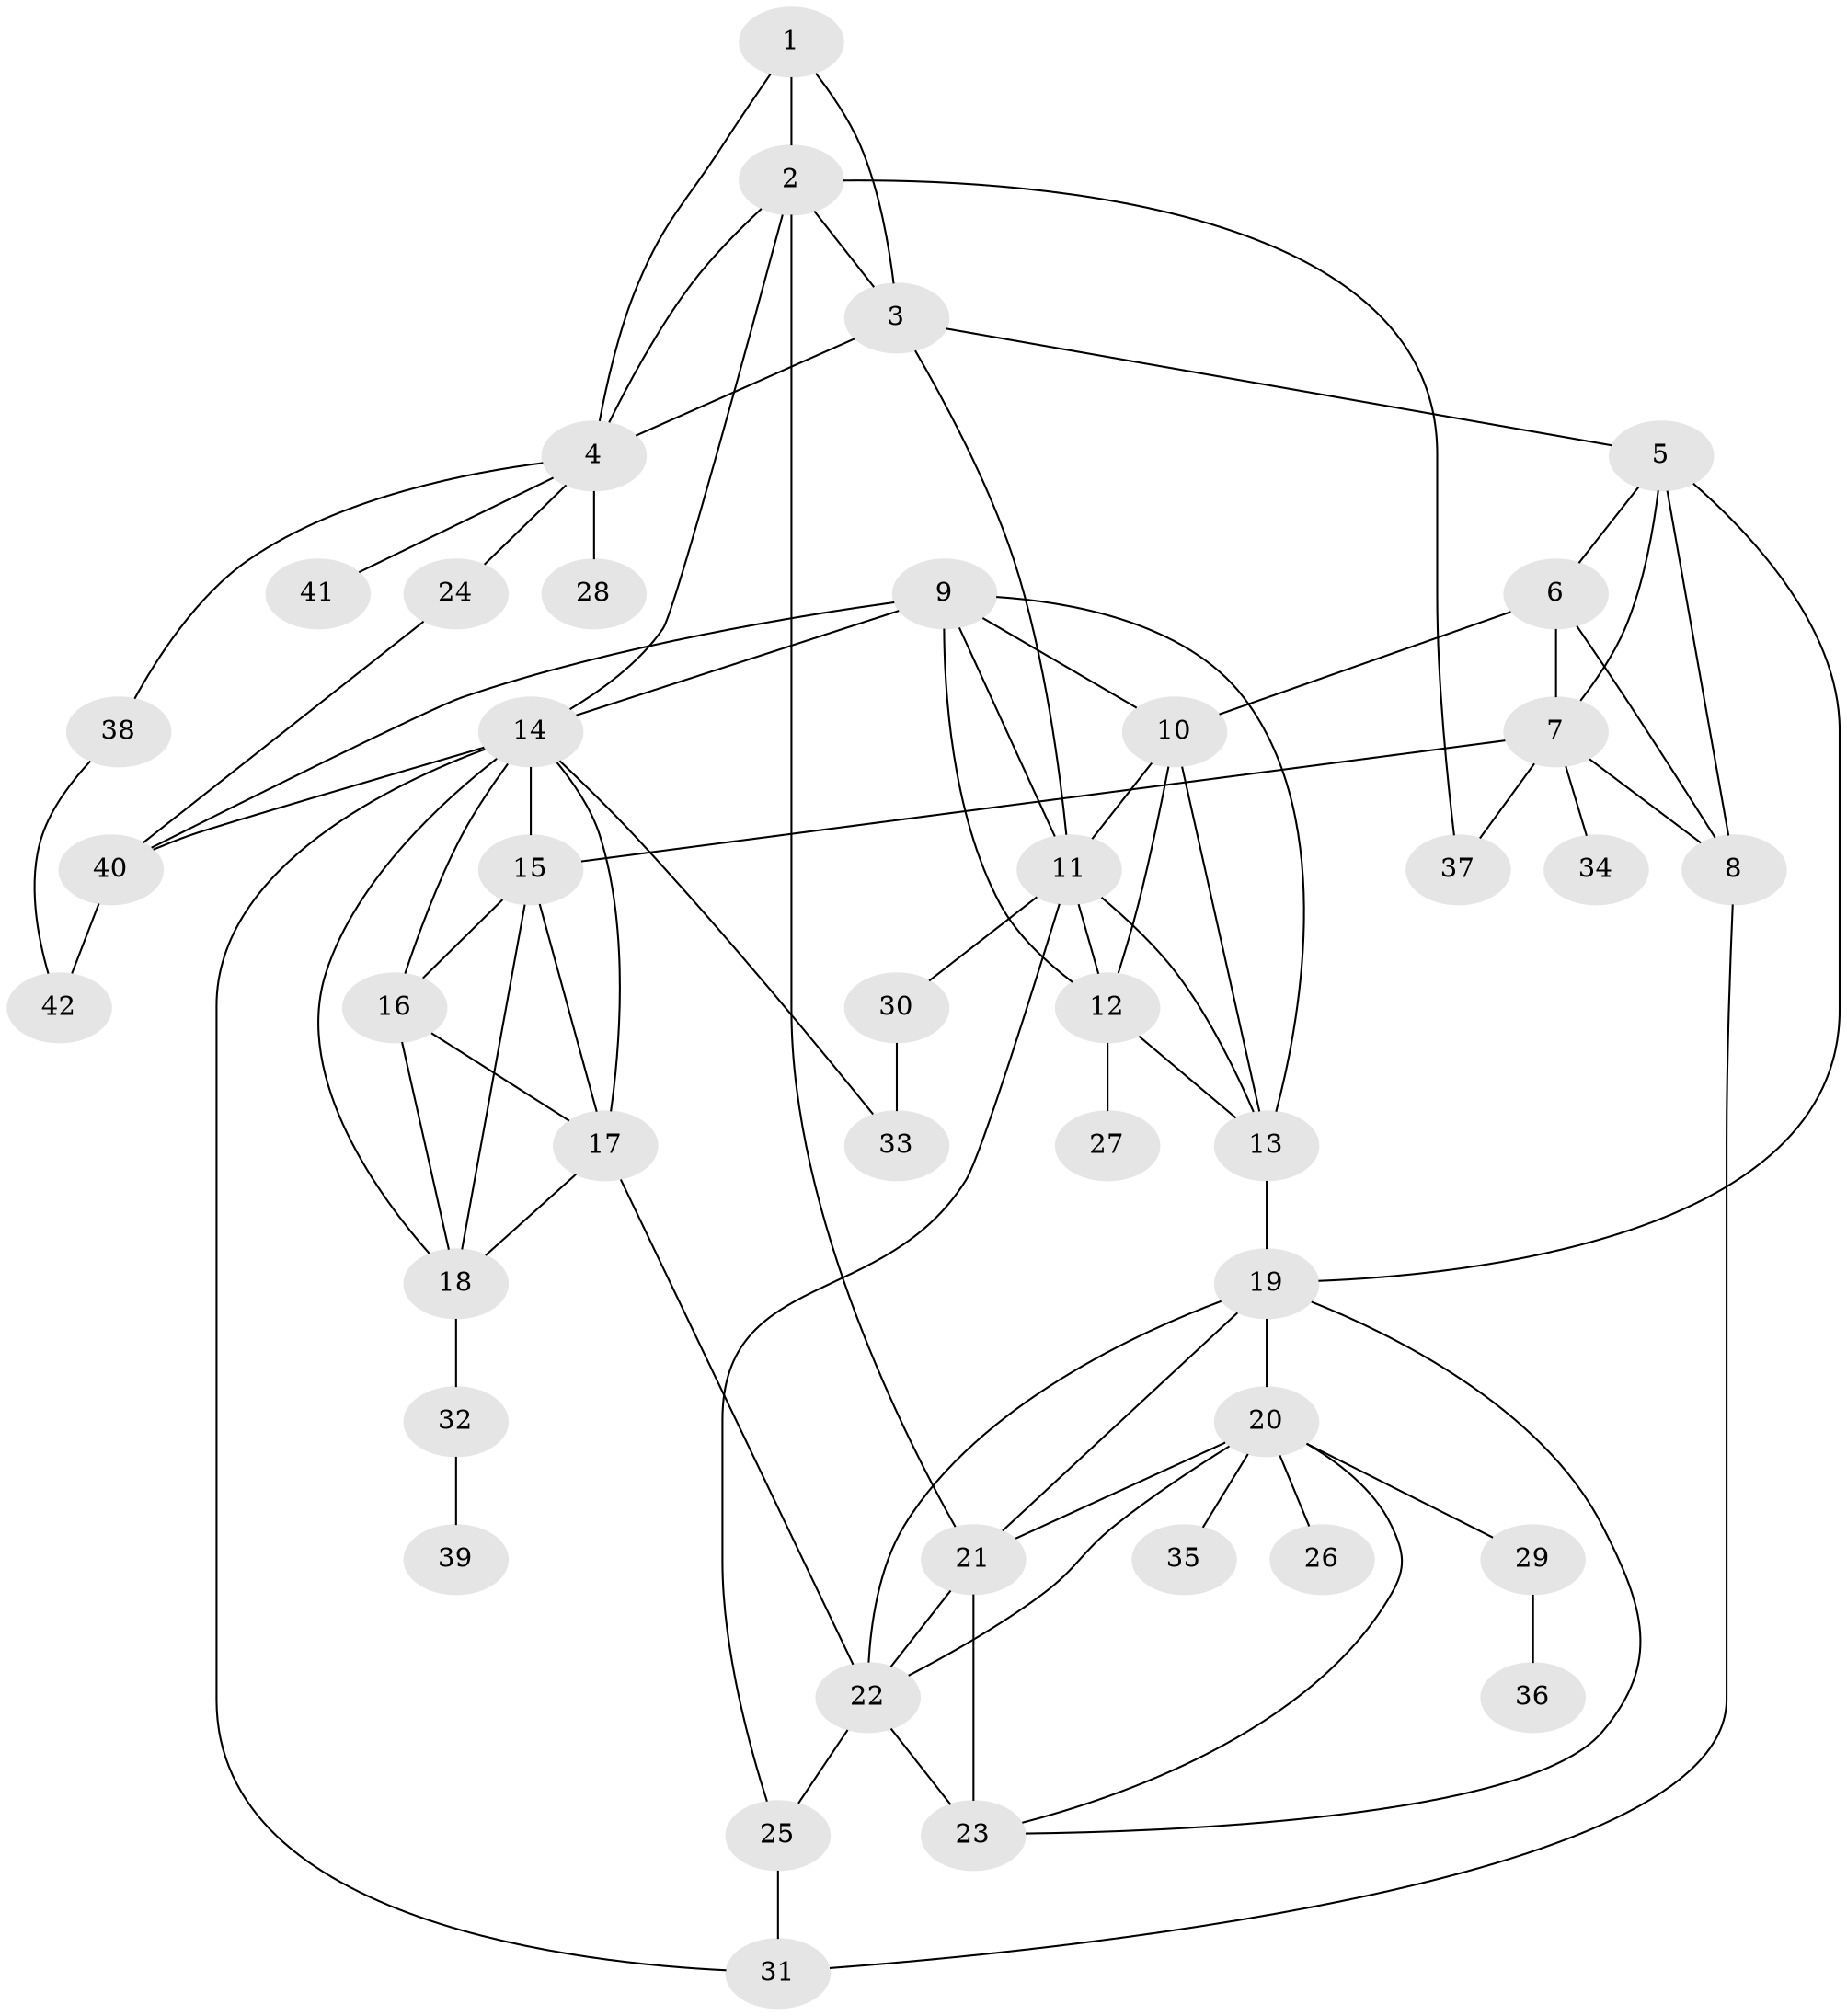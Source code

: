 // original degree distribution, {5: 0.0380952380952381, 7: 0.0380952380952381, 4: 0.02857142857142857, 10: 0.02857142857142857, 15: 0.009523809523809525, 6: 0.047619047619047616, 11: 0.009523809523809525, 8: 0.05714285714285714, 3: 0.047619047619047616, 1: 0.5619047619047619, 2: 0.13333333333333333}
// Generated by graph-tools (version 1.1) at 2025/52/03/04/25 22:52:09]
// undirected, 42 vertices, 79 edges
graph export_dot {
  node [color=gray90,style=filled];
  1;
  2;
  3;
  4;
  5;
  6;
  7;
  8;
  9;
  10;
  11;
  12;
  13;
  14;
  15;
  16;
  17;
  18;
  19;
  20;
  21;
  22;
  23;
  24;
  25;
  26;
  27;
  28;
  29;
  30;
  31;
  32;
  33;
  34;
  35;
  36;
  37;
  38;
  39;
  40;
  41;
  42;
  1 -- 2 [weight=2.0];
  1 -- 3 [weight=1.0];
  1 -- 4 [weight=1.0];
  2 -- 3 [weight=2.0];
  2 -- 4 [weight=2.0];
  2 -- 14 [weight=1.0];
  2 -- 21 [weight=1.0];
  2 -- 37 [weight=1.0];
  3 -- 4 [weight=1.0];
  3 -- 5 [weight=1.0];
  3 -- 11 [weight=1.0];
  4 -- 24 [weight=1.0];
  4 -- 28 [weight=7.0];
  4 -- 38 [weight=1.0];
  4 -- 41 [weight=1.0];
  5 -- 6 [weight=2.0];
  5 -- 7 [weight=2.0];
  5 -- 8 [weight=3.0];
  5 -- 19 [weight=1.0];
  6 -- 7 [weight=1.0];
  6 -- 8 [weight=1.0];
  6 -- 10 [weight=1.0];
  7 -- 8 [weight=1.0];
  7 -- 15 [weight=1.0];
  7 -- 34 [weight=1.0];
  7 -- 37 [weight=1.0];
  8 -- 31 [weight=1.0];
  9 -- 10 [weight=1.0];
  9 -- 11 [weight=1.0];
  9 -- 12 [weight=1.0];
  9 -- 13 [weight=1.0];
  9 -- 14 [weight=1.0];
  9 -- 40 [weight=1.0];
  10 -- 11 [weight=1.0];
  10 -- 12 [weight=1.0];
  10 -- 13 [weight=1.0];
  11 -- 12 [weight=1.0];
  11 -- 13 [weight=1.0];
  11 -- 25 [weight=1.0];
  11 -- 30 [weight=1.0];
  12 -- 13 [weight=1.0];
  12 -- 27 [weight=1.0];
  13 -- 19 [weight=1.0];
  14 -- 15 [weight=1.0];
  14 -- 16 [weight=1.0];
  14 -- 17 [weight=1.0];
  14 -- 18 [weight=1.0];
  14 -- 31 [weight=1.0];
  14 -- 33 [weight=1.0];
  14 -- 40 [weight=1.0];
  15 -- 16 [weight=1.0];
  15 -- 17 [weight=1.0];
  15 -- 18 [weight=1.0];
  16 -- 17 [weight=2.0];
  16 -- 18 [weight=1.0];
  17 -- 18 [weight=1.0];
  17 -- 22 [weight=1.0];
  18 -- 32 [weight=5.0];
  19 -- 20 [weight=1.0];
  19 -- 21 [weight=1.0];
  19 -- 22 [weight=1.0];
  19 -- 23 [weight=1.0];
  20 -- 21 [weight=1.0];
  20 -- 22 [weight=1.0];
  20 -- 23 [weight=1.0];
  20 -- 26 [weight=1.0];
  20 -- 29 [weight=1.0];
  20 -- 35 [weight=1.0];
  21 -- 22 [weight=1.0];
  21 -- 23 [weight=3.0];
  22 -- 23 [weight=1.0];
  22 -- 25 [weight=1.0];
  24 -- 40 [weight=1.0];
  25 -- 31 [weight=1.0];
  29 -- 36 [weight=1.0];
  30 -- 33 [weight=1.0];
  32 -- 39 [weight=1.0];
  38 -- 42 [weight=1.0];
  40 -- 42 [weight=1.0];
}
